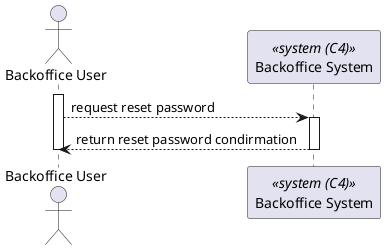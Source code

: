 @startuml

actor BackofficeUser as "Backoffice User"
participant SYS as "Backoffice System" <<system (C4)>>

activate BackofficeUser

BackofficeUser --> SYS : request reset password

activate SYS

SYS --> BackofficeUser : return reset password condirmation

deactivate SYS
deactivate BackofficeUser
@enduml